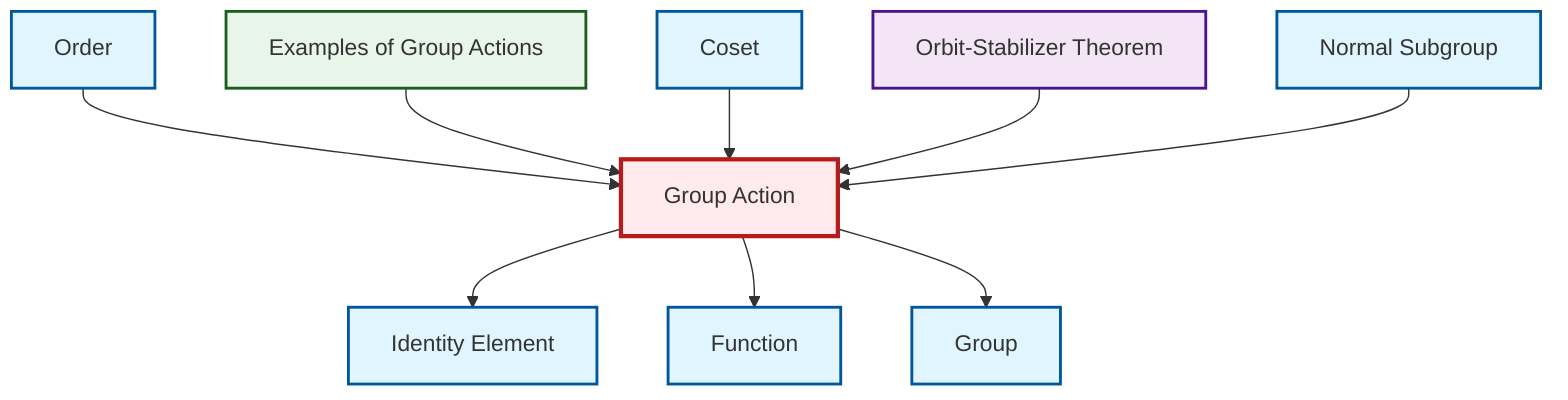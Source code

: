 graph TD
    classDef definition fill:#e1f5fe,stroke:#01579b,stroke-width:2px
    classDef theorem fill:#f3e5f5,stroke:#4a148c,stroke-width:2px
    classDef axiom fill:#fff3e0,stroke:#e65100,stroke-width:2px
    classDef example fill:#e8f5e9,stroke:#1b5e20,stroke-width:2px
    classDef current fill:#ffebee,stroke:#b71c1c,stroke-width:3px
    thm-orbit-stabilizer["Orbit-Stabilizer Theorem"]:::theorem
    def-coset["Coset"]:::definition
    def-identity-element["Identity Element"]:::definition
    def-group["Group"]:::definition
    def-function["Function"]:::definition
    def-group-action["Group Action"]:::definition
    def-normal-subgroup["Normal Subgroup"]:::definition
    def-order["Order"]:::definition
    ex-group-action-examples["Examples of Group Actions"]:::example
    def-order --> def-group-action
    ex-group-action-examples --> def-group-action
    def-group-action --> def-identity-element
    def-coset --> def-group-action
    def-group-action --> def-function
    thm-orbit-stabilizer --> def-group-action
    def-group-action --> def-group
    def-normal-subgroup --> def-group-action
    class def-group-action current